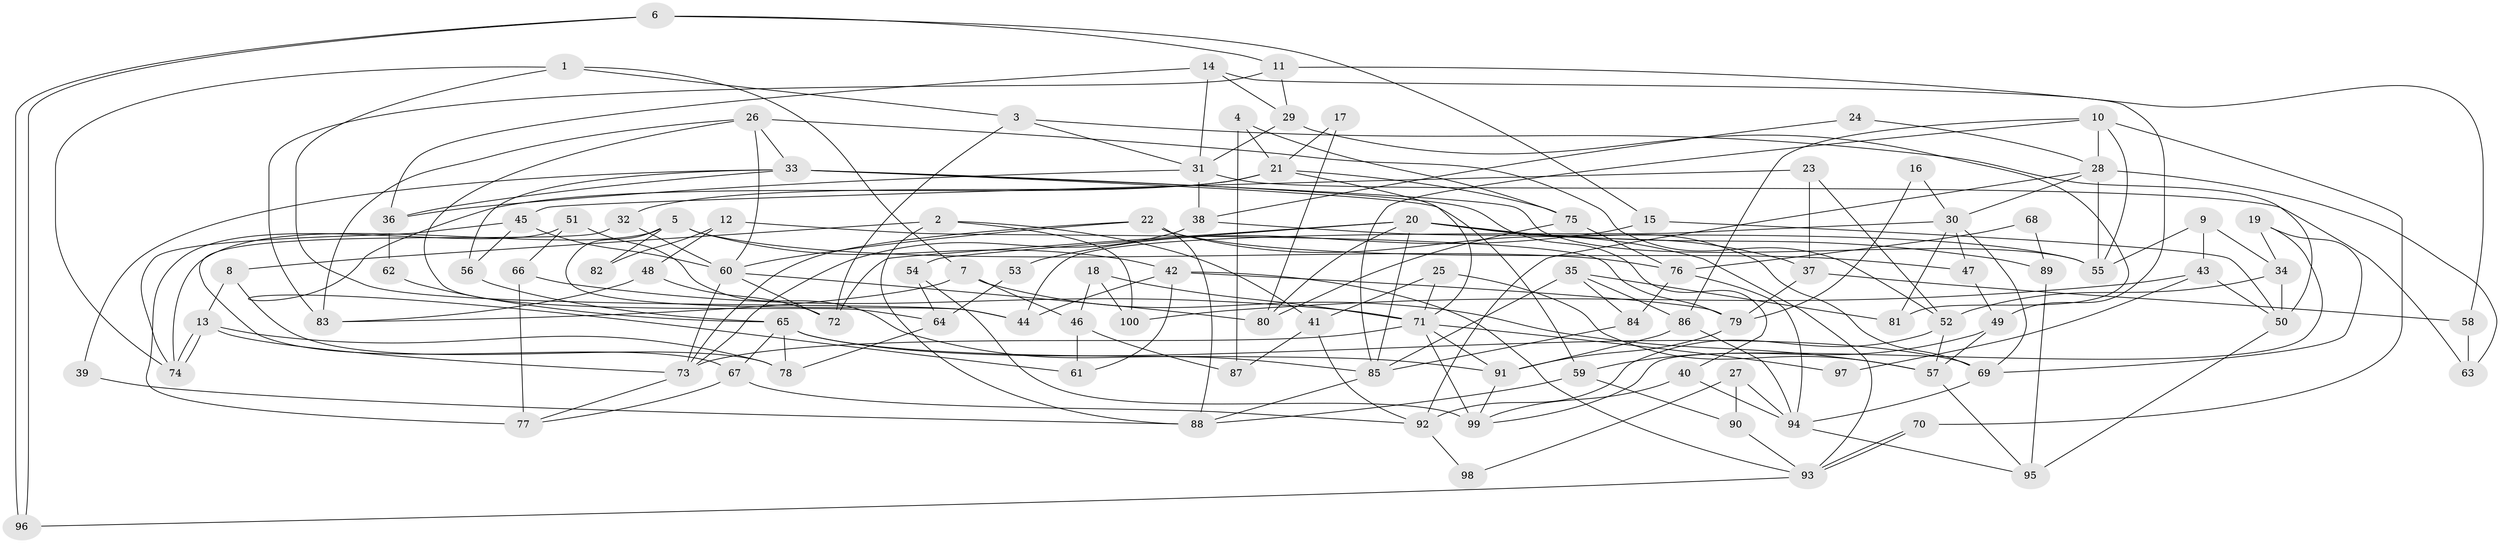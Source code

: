 // Generated by graph-tools (version 1.1) at 2025/11/02/27/25 16:11:24]
// undirected, 100 vertices, 200 edges
graph export_dot {
graph [start="1"]
  node [color=gray90,style=filled];
  1;
  2;
  3;
  4;
  5;
  6;
  7;
  8;
  9;
  10;
  11;
  12;
  13;
  14;
  15;
  16;
  17;
  18;
  19;
  20;
  21;
  22;
  23;
  24;
  25;
  26;
  27;
  28;
  29;
  30;
  31;
  32;
  33;
  34;
  35;
  36;
  37;
  38;
  39;
  40;
  41;
  42;
  43;
  44;
  45;
  46;
  47;
  48;
  49;
  50;
  51;
  52;
  53;
  54;
  55;
  56;
  57;
  58;
  59;
  60;
  61;
  62;
  63;
  64;
  65;
  66;
  67;
  68;
  69;
  70;
  71;
  72;
  73;
  74;
  75;
  76;
  77;
  78;
  79;
  80;
  81;
  82;
  83;
  84;
  85;
  86;
  87;
  88;
  89;
  90;
  91;
  92;
  93;
  94;
  95;
  96;
  97;
  98;
  99;
  100;
  1 -- 74;
  1 -- 44;
  1 -- 3;
  1 -- 7;
  2 -- 8;
  2 -- 88;
  2 -- 41;
  2 -- 100;
  3 -- 72;
  3 -- 31;
  3 -- 50;
  4 -- 75;
  4 -- 87;
  4 -- 21;
  5 -- 74;
  5 -- 42;
  5 -- 44;
  5 -- 76;
  5 -- 82;
  6 -- 96;
  6 -- 96;
  6 -- 11;
  6 -- 15;
  7 -- 57;
  7 -- 46;
  7 -- 83;
  8 -- 78;
  8 -- 13;
  9 -- 55;
  9 -- 34;
  9 -- 43;
  10 -- 86;
  10 -- 55;
  10 -- 28;
  10 -- 70;
  10 -- 85;
  11 -- 83;
  11 -- 29;
  11 -- 58;
  12 -- 48;
  12 -- 79;
  12 -- 82;
  13 -- 74;
  13 -- 74;
  13 -- 73;
  13 -- 78;
  14 -- 49;
  14 -- 36;
  14 -- 29;
  14 -- 31;
  15 -- 50;
  15 -- 53;
  16 -- 79;
  16 -- 30;
  17 -- 21;
  17 -- 80;
  18 -- 100;
  18 -- 71;
  18 -- 46;
  19 -- 69;
  19 -- 99;
  19 -- 34;
  20 -- 54;
  20 -- 69;
  20 -- 37;
  20 -- 72;
  20 -- 80;
  20 -- 85;
  20 -- 89;
  21 -- 75;
  21 -- 32;
  21 -- 61;
  21 -- 71;
  22 -- 73;
  22 -- 93;
  22 -- 47;
  22 -- 60;
  22 -- 88;
  23 -- 52;
  23 -- 37;
  23 -- 45;
  24 -- 38;
  24 -- 28;
  25 -- 41;
  25 -- 71;
  25 -- 57;
  26 -- 60;
  26 -- 33;
  26 -- 52;
  26 -- 64;
  26 -- 83;
  27 -- 90;
  27 -- 94;
  27 -- 98;
  28 -- 30;
  28 -- 55;
  28 -- 63;
  28 -- 92;
  29 -- 31;
  29 -- 81;
  30 -- 81;
  30 -- 44;
  30 -- 47;
  30 -- 69;
  31 -- 36;
  31 -- 38;
  31 -- 63;
  32 -- 67;
  32 -- 60;
  33 -- 40;
  33 -- 55;
  33 -- 36;
  33 -- 39;
  33 -- 56;
  33 -- 59;
  34 -- 52;
  34 -- 50;
  35 -- 84;
  35 -- 85;
  35 -- 81;
  35 -- 86;
  36 -- 62;
  37 -- 58;
  37 -- 79;
  38 -- 73;
  38 -- 55;
  39 -- 88;
  40 -- 94;
  40 -- 99;
  41 -- 92;
  41 -- 87;
  42 -- 79;
  42 -- 61;
  42 -- 44;
  42 -- 93;
  43 -- 50;
  43 -- 97;
  43 -- 100;
  45 -- 60;
  45 -- 56;
  45 -- 74;
  46 -- 61;
  46 -- 87;
  47 -- 49;
  48 -- 83;
  48 -- 72;
  49 -- 59;
  49 -- 57;
  50 -- 95;
  51 -- 85;
  51 -- 77;
  51 -- 66;
  52 -- 57;
  52 -- 92;
  53 -- 64;
  54 -- 99;
  54 -- 64;
  56 -- 65;
  57 -- 95;
  58 -- 63;
  59 -- 88;
  59 -- 90;
  60 -- 72;
  60 -- 73;
  60 -- 80;
  62 -- 65;
  64 -- 78;
  65 -- 69;
  65 -- 67;
  65 -- 78;
  65 -- 91;
  66 -- 71;
  66 -- 77;
  67 -- 92;
  67 -- 77;
  68 -- 76;
  68 -- 89;
  69 -- 94;
  70 -- 93;
  70 -- 93;
  71 -- 73;
  71 -- 91;
  71 -- 97;
  71 -- 99;
  73 -- 77;
  75 -- 76;
  75 -- 80;
  76 -- 94;
  76 -- 84;
  79 -- 91;
  84 -- 85;
  85 -- 88;
  86 -- 91;
  86 -- 94;
  89 -- 95;
  90 -- 93;
  91 -- 99;
  92 -- 98;
  93 -- 96;
  94 -- 95;
}
